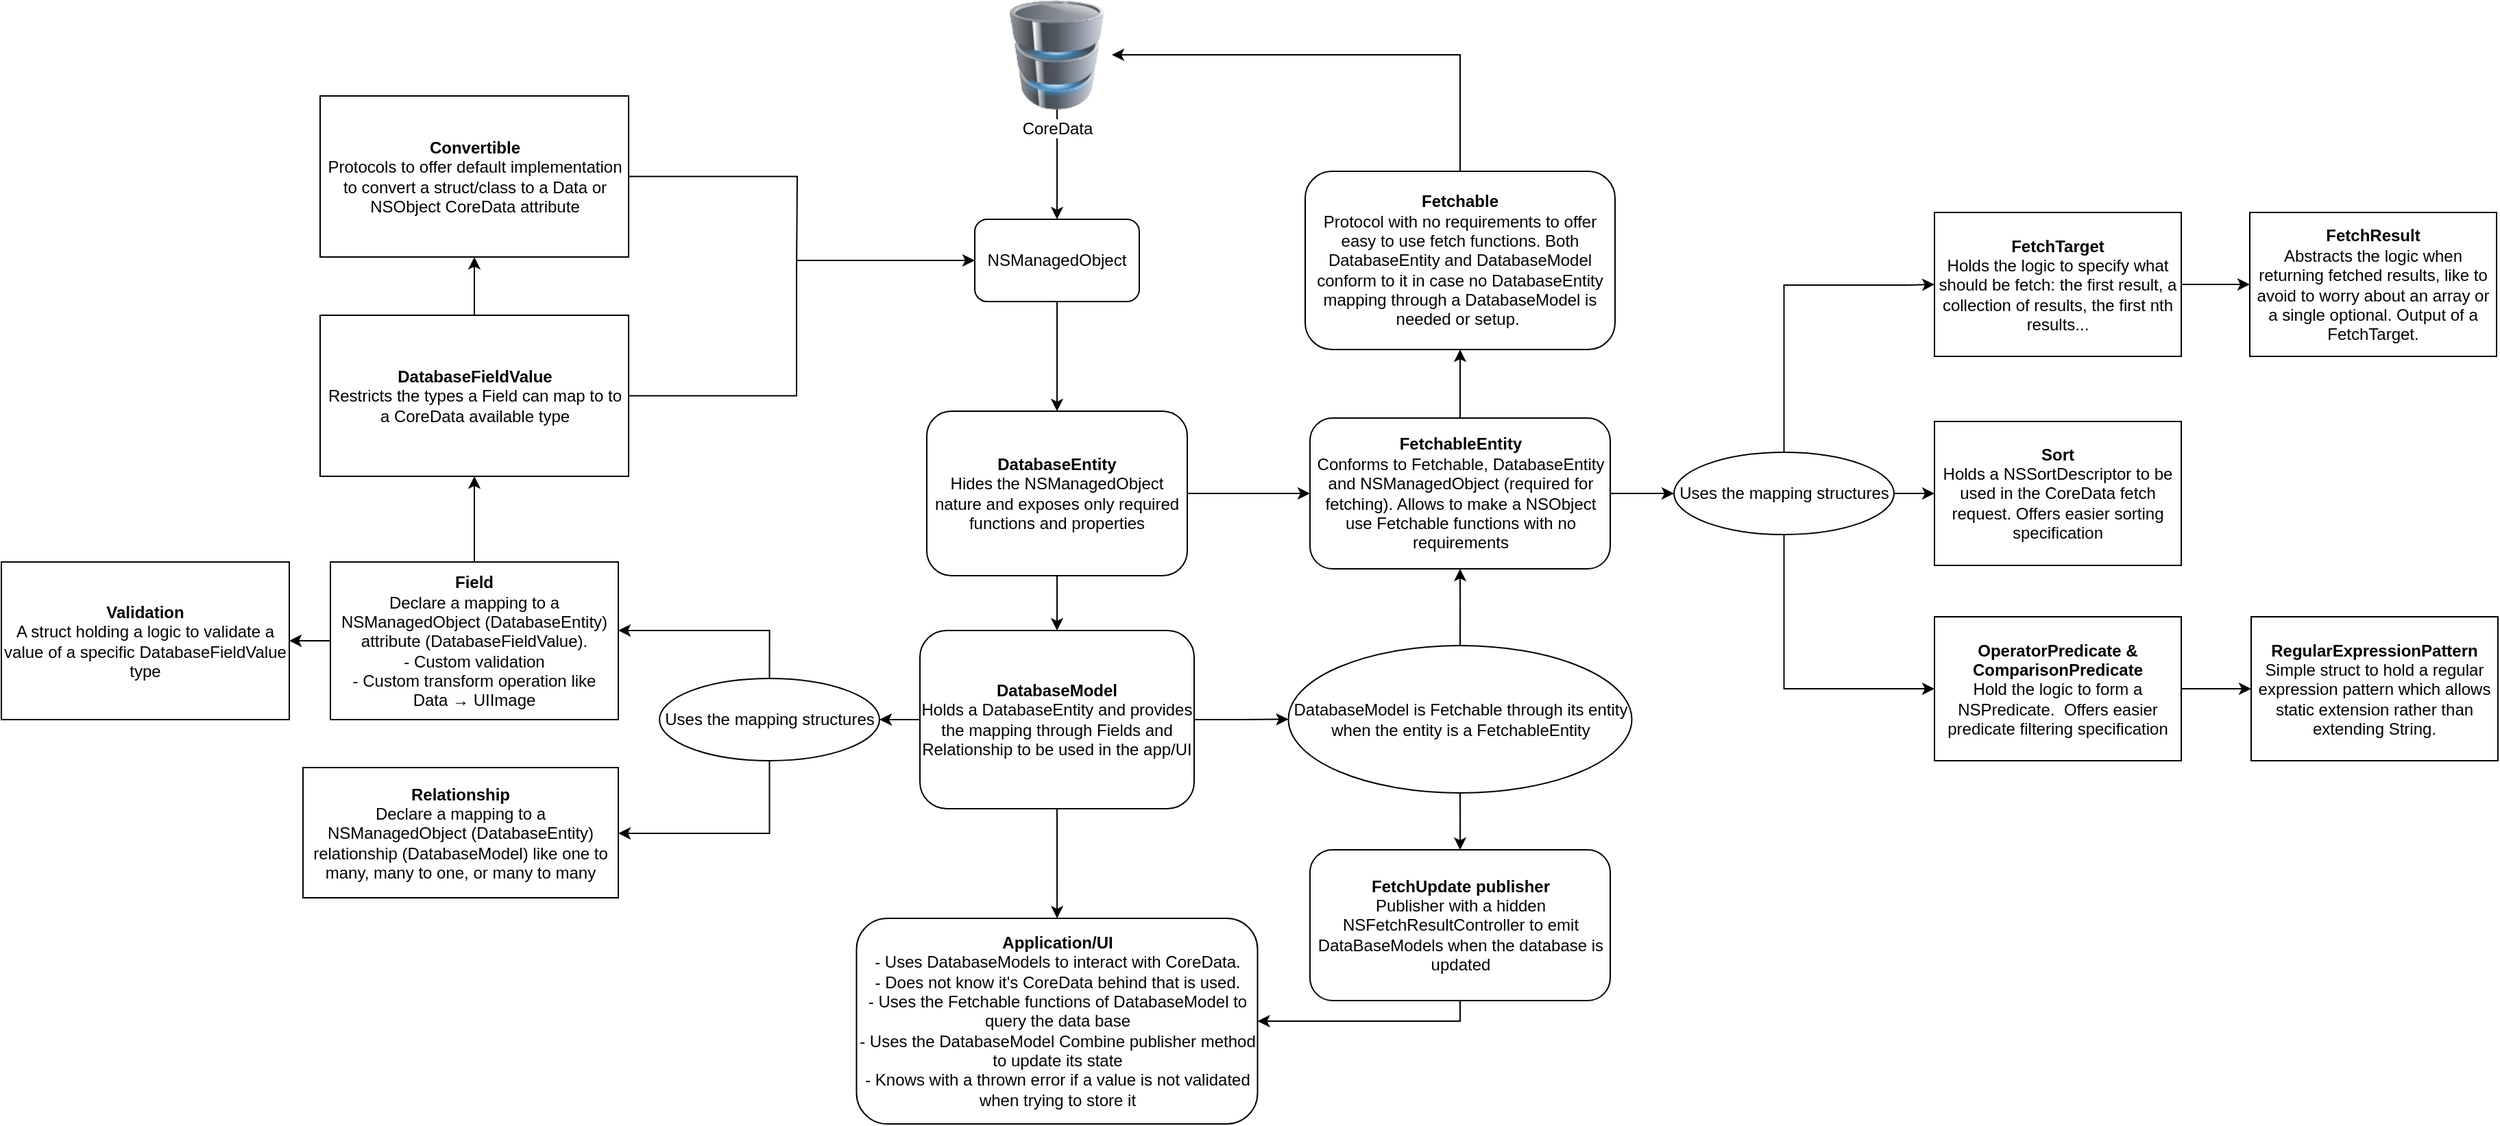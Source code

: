 <mxfile version="13.7.9" type="device"><diagram id="w-XJ28GW39ViOU8AllJJ" name="Page-1"><mxGraphModel dx="3524" dy="1360" grid="1" gridSize="10" guides="1" tooltips="1" connect="1" arrows="1" fold="1" page="1" pageScale="1" pageWidth="1169" pageHeight="827" math="0" shadow="0"><root><mxCell id="0"/><mxCell id="1" parent="0"/><mxCell id="Lr9nzpVP1phqNUEVFhLD-27" value="" style="edgeStyle=orthogonalEdgeStyle;rounded=0;orthogonalLoop=1;jettySize=auto;html=1;" edge="1" parent="1" source="Lr9nzpVP1phqNUEVFhLD-1" target="Lr9nzpVP1phqNUEVFhLD-2"><mxGeometry relative="1" as="geometry"/></mxCell><mxCell id="Lr9nzpVP1phqNUEVFhLD-1" value="CoreData" style="image;html=1;image=img/lib/clip_art/computers/Database_128x128.png" vertex="1" parent="1"><mxGeometry x="380" y="7" width="80" height="80" as="geometry"/></mxCell><mxCell id="Lr9nzpVP1phqNUEVFhLD-4" value="" style="edgeStyle=orthogonalEdgeStyle;rounded=0;orthogonalLoop=1;jettySize=auto;html=1;" edge="1" parent="1" source="Lr9nzpVP1phqNUEVFhLD-2" target="Lr9nzpVP1phqNUEVFhLD-3"><mxGeometry relative="1" as="geometry"/></mxCell><mxCell id="Lr9nzpVP1phqNUEVFhLD-2" value="NSManagedObject" style="rounded=1;whiteSpace=wrap;html=1;" vertex="1" parent="1"><mxGeometry x="360" y="167" width="120" height="60" as="geometry"/></mxCell><mxCell id="Lr9nzpVP1phqNUEVFhLD-7" value="" style="edgeStyle=orthogonalEdgeStyle;rounded=0;orthogonalLoop=1;jettySize=auto;html=1;" edge="1" parent="1" source="Lr9nzpVP1phqNUEVFhLD-3" target="Lr9nzpVP1phqNUEVFhLD-6"><mxGeometry relative="1" as="geometry"/></mxCell><mxCell id="Lr9nzpVP1phqNUEVFhLD-10" value="" style="edgeStyle=orthogonalEdgeStyle;rounded=0;orthogonalLoop=1;jettySize=auto;html=1;" edge="1" parent="1" source="Lr9nzpVP1phqNUEVFhLD-3" target="Lr9nzpVP1phqNUEVFhLD-9"><mxGeometry relative="1" as="geometry"/></mxCell><mxCell id="Lr9nzpVP1phqNUEVFhLD-3" value="&lt;font&gt;&lt;b style=&quot;font-size: 12px&quot;&gt;DatabaseEntity&lt;br&gt;&lt;/b&gt;Hides the NSManagedObject nature and exposes only required functions and properties&lt;br&gt;&lt;/font&gt;" style="whiteSpace=wrap;html=1;rounded=1;" vertex="1" parent="1"><mxGeometry x="325" y="307" width="190" height="120" as="geometry"/></mxCell><mxCell id="Lr9nzpVP1phqNUEVFhLD-13" value="" style="edgeStyle=orthogonalEdgeStyle;rounded=0;orthogonalLoop=1;jettySize=auto;html=1;" edge="1" parent="1" source="Lr9nzpVP1phqNUEVFhLD-6" target="Lr9nzpVP1phqNUEVFhLD-12"><mxGeometry relative="1" as="geometry"/></mxCell><mxCell id="Lr9nzpVP1phqNUEVFhLD-16" value="" style="edgeStyle=orthogonalEdgeStyle;rounded=0;orthogonalLoop=1;jettySize=auto;html=1;" edge="1" parent="1" source="Lr9nzpVP1phqNUEVFhLD-6" target="Lr9nzpVP1phqNUEVFhLD-15"><mxGeometry relative="1" as="geometry"/></mxCell><mxCell id="Lr9nzpVP1phqNUEVFhLD-26" value="" style="edgeStyle=orthogonalEdgeStyle;rounded=0;orthogonalLoop=1;jettySize=auto;html=1;" edge="1" parent="1" source="Lr9nzpVP1phqNUEVFhLD-6" target="Lr9nzpVP1phqNUEVFhLD-21"><mxGeometry relative="1" as="geometry"/></mxCell><mxCell id="Lr9nzpVP1phqNUEVFhLD-6" value="&lt;b&gt;DatabaseModel&lt;br&gt;&lt;/b&gt;Holds a DatabaseEntity and provides the mapping through Fields and Relationship to be used in the app/UI" style="whiteSpace=wrap;html=1;rounded=1;" vertex="1" parent="1"><mxGeometry x="320" y="467" width="200" height="130" as="geometry"/></mxCell><mxCell id="Lr9nzpVP1phqNUEVFhLD-28" style="edgeStyle=orthogonalEdgeStyle;rounded=0;orthogonalLoop=1;jettySize=auto;html=1;entryX=1;entryY=0.5;entryDx=0;entryDy=0;" edge="1" parent="1" source="Lr9nzpVP1phqNUEVFhLD-8" target="Lr9nzpVP1phqNUEVFhLD-1"><mxGeometry relative="1" as="geometry"><Array as="points"><mxPoint x="714" y="47"/></Array></mxGeometry></mxCell><mxCell id="Lr9nzpVP1phqNUEVFhLD-8" value="&lt;b&gt;Fetchable&lt;/b&gt;&lt;br&gt;Protocol with no requirements to offer easy to use fetch functions. Both DatabaseEntity and DatabaseModel conform to it in case no DatabaseEntity mapping through a DatabaseModel is needed or setup.&amp;nbsp;" style="rounded=1;whiteSpace=wrap;html=1;" vertex="1" parent="1"><mxGeometry x="601" y="132" width="226" height="130" as="geometry"/></mxCell><mxCell id="Lr9nzpVP1phqNUEVFhLD-11" value="" style="edgeStyle=orthogonalEdgeStyle;rounded=0;orthogonalLoop=1;jettySize=auto;html=1;" edge="1" parent="1" source="Lr9nzpVP1phqNUEVFhLD-9" target="Lr9nzpVP1phqNUEVFhLD-8"><mxGeometry relative="1" as="geometry"/></mxCell><mxCell id="Lr9nzpVP1phqNUEVFhLD-38" value="" style="edgeStyle=orthogonalEdgeStyle;rounded=0;orthogonalLoop=1;jettySize=auto;html=1;" edge="1" parent="1" source="Lr9nzpVP1phqNUEVFhLD-9" target="Lr9nzpVP1phqNUEVFhLD-37"><mxGeometry relative="1" as="geometry"/></mxCell><mxCell id="Lr9nzpVP1phqNUEVFhLD-9" value="&lt;b&gt;FetchableEntity&lt;/b&gt;&lt;br&gt;Conforms to Fetchable, DatabaseEntity and NSManagedObject (required for fetching). Allows to make a NSObject use Fetchable functions with no requirements" style="rounded=1;whiteSpace=wrap;html=1;" vertex="1" parent="1"><mxGeometry x="604.5" y="312" width="219" height="110" as="geometry"/></mxCell><mxCell id="Lr9nzpVP1phqNUEVFhLD-12" value="&lt;b&gt;Application/UI&lt;/b&gt;&lt;br&gt;- Uses DatabaseModels to interact with CoreData. &lt;br&gt;- Does not know it's CoreData behind that is used.&lt;br&gt;- Uses the Fetchable functions of DatabaseModel to query the data base&lt;br&gt;- Uses the DatabaseModel Combine publisher method to update its state&lt;br&gt;- Knows with a thrown error if a value is not validated when trying to store it" style="rounded=1;whiteSpace=wrap;html=1;" vertex="1" parent="1"><mxGeometry x="273.75" y="677" width="292.5" height="150" as="geometry"/></mxCell><mxCell id="Lr9nzpVP1phqNUEVFhLD-17" value="" style="edgeStyle=orthogonalEdgeStyle;rounded=0;orthogonalLoop=1;jettySize=auto;html=1;" edge="1" parent="1" source="Lr9nzpVP1phqNUEVFhLD-15" target="Lr9nzpVP1phqNUEVFhLD-9"><mxGeometry relative="1" as="geometry"/></mxCell><mxCell id="Lr9nzpVP1phqNUEVFhLD-54" value="" style="edgeStyle=orthogonalEdgeStyle;rounded=0;orthogonalLoop=1;jettySize=auto;html=1;endArrow=classic;endFill=1;" edge="1" parent="1" source="Lr9nzpVP1phqNUEVFhLD-15" target="Lr9nzpVP1phqNUEVFhLD-53"><mxGeometry relative="1" as="geometry"/></mxCell><mxCell id="Lr9nzpVP1phqNUEVFhLD-15" value="DatabaseModel is Fetchable through its entity when the entity is a FetchableEntity" style="ellipse;whiteSpace=wrap;html=1;" vertex="1" parent="1"><mxGeometry x="588.75" y="478" width="250.5" height="107.5" as="geometry"/></mxCell><mxCell id="Lr9nzpVP1phqNUEVFhLD-43" value="" style="edgeStyle=orthogonalEdgeStyle;rounded=0;orthogonalLoop=1;jettySize=auto;html=1;" edge="1" parent="1" source="Lr9nzpVP1phqNUEVFhLD-19" target="Lr9nzpVP1phqNUEVFhLD-42"><mxGeometry relative="1" as="geometry"/></mxCell><mxCell id="Lr9nzpVP1phqNUEVFhLD-45" value="" style="edgeStyle=orthogonalEdgeStyle;rounded=0;orthogonalLoop=1;jettySize=auto;html=1;" edge="1" parent="1" source="Lr9nzpVP1phqNUEVFhLD-19" target="Lr9nzpVP1phqNUEVFhLD-44"><mxGeometry relative="1" as="geometry"/></mxCell><mxCell id="Lr9nzpVP1phqNUEVFhLD-19" value="&lt;b&gt;Field&lt;/b&gt;&lt;br&gt;Declare a mapping to a NSManagedObject (DatabaseEntity) attribute (DatabaseFieldValue).&lt;br&gt;- Custom validation&lt;br&gt;- Custom transform operation like Data&amp;nbsp;→ UIImage" style="rounded=0;whiteSpace=wrap;html=1;" vertex="1" parent="1"><mxGeometry x="-110" y="417" width="210" height="115" as="geometry"/></mxCell><mxCell id="Lr9nzpVP1phqNUEVFhLD-20" value="&lt;b&gt;Relationship&lt;/b&gt;&lt;br&gt;Declare a mapping to a NSManagedObject (DatabaseEntity) relationship (DatabaseModel) like one to many, many to one, or many to many" style="rounded=0;whiteSpace=wrap;html=1;" vertex="1" parent="1"><mxGeometry x="-130" y="567" width="230" height="95" as="geometry"/></mxCell><mxCell id="Lr9nzpVP1phqNUEVFhLD-23" value="" style="edgeStyle=orthogonalEdgeStyle;rounded=0;orthogonalLoop=1;jettySize=auto;html=1;" edge="1" parent="1" source="Lr9nzpVP1phqNUEVFhLD-21" target="Lr9nzpVP1phqNUEVFhLD-20"><mxGeometry relative="1" as="geometry"><Array as="points"><mxPoint x="210" y="615"/></Array></mxGeometry></mxCell><mxCell id="Lr9nzpVP1phqNUEVFhLD-21" value="Uses the mapping structures" style="ellipse;whiteSpace=wrap;html=1;" vertex="1" parent="1"><mxGeometry x="130" y="502" width="160.5" height="60" as="geometry"/></mxCell><mxCell id="Lr9nzpVP1phqNUEVFhLD-24" value="" style="edgeStyle=orthogonalEdgeStyle;rounded=0;orthogonalLoop=1;jettySize=auto;html=1;exitX=0.5;exitY=0;exitDx=0;exitDy=0;" edge="1" parent="1" source="Lr9nzpVP1phqNUEVFhLD-21"><mxGeometry relative="1" as="geometry"><mxPoint x="210" y="497" as="sourcePoint"/><mxPoint x="100" y="467" as="targetPoint"/><Array as="points"><mxPoint x="210" y="467"/></Array></mxGeometry></mxCell><mxCell id="Lr9nzpVP1phqNUEVFhLD-32" value="" style="edgeStyle=orthogonalEdgeStyle;rounded=0;orthogonalLoop=1;jettySize=auto;html=1;" edge="1" parent="1" source="Lr9nzpVP1phqNUEVFhLD-29" target="Lr9nzpVP1phqNUEVFhLD-31"><mxGeometry relative="1" as="geometry"/></mxCell><mxCell id="Lr9nzpVP1phqNUEVFhLD-29" value="&lt;b&gt;FetchTarget&lt;/b&gt;&lt;br&gt;Holds the logic to specify what should be fetch: the first result, a collection of results, the first nth results..." style="rounded=0;whiteSpace=wrap;html=1;" vertex="1" parent="1"><mxGeometry x="1060" y="162" width="180" height="105" as="geometry"/></mxCell><mxCell id="Lr9nzpVP1phqNUEVFhLD-31" value="&lt;b&gt;FetchResult&lt;/b&gt;&lt;br&gt;Abstracts the logic when returning fetched results, like to avoid to worry about an array or a single optional. Output of a FetchTarget." style="rounded=0;whiteSpace=wrap;html=1;" vertex="1" parent="1"><mxGeometry x="1290" y="162" width="180" height="105" as="geometry"/></mxCell><mxCell id="Lr9nzpVP1phqNUEVFhLD-33" value="&lt;b&gt;Sort&lt;/b&gt;&lt;br&gt;Holds a NSSortDescriptor to be used in the CoreData fetch request. Offers easier sorting specification" style="rounded=0;whiteSpace=wrap;html=1;" vertex="1" parent="1"><mxGeometry x="1060" y="314.5" width="180" height="105" as="geometry"/></mxCell><mxCell id="Lr9nzpVP1phqNUEVFhLD-36" value="" style="edgeStyle=orthogonalEdgeStyle;rounded=0;orthogonalLoop=1;jettySize=auto;html=1;" edge="1" parent="1" source="Lr9nzpVP1phqNUEVFhLD-34" target="Lr9nzpVP1phqNUEVFhLD-35"><mxGeometry relative="1" as="geometry"/></mxCell><mxCell id="Lr9nzpVP1phqNUEVFhLD-34" value="&lt;b&gt;OperatorPredicate &amp;amp; ComparisonPredicate&lt;/b&gt;&lt;br&gt;Hold the logic to form a NSPredicate.&amp;nbsp;&amp;nbsp;Offers easier predicate filtering specification" style="rounded=0;whiteSpace=wrap;html=1;" vertex="1" parent="1"><mxGeometry x="1060" y="457" width="180" height="105" as="geometry"/></mxCell><mxCell id="Lr9nzpVP1phqNUEVFhLD-35" value="&lt;b&gt;RegularExpressionPattern&lt;/b&gt;&lt;br&gt;Simple struct to hold a regular expression pattern which allows static extension rather than extending String." style="rounded=0;whiteSpace=wrap;html=1;" vertex="1" parent="1"><mxGeometry x="1291" y="457" width="180" height="105" as="geometry"/></mxCell><mxCell id="Lr9nzpVP1phqNUEVFhLD-39" style="edgeStyle=orthogonalEdgeStyle;rounded=0;orthogonalLoop=1;jettySize=auto;html=1;entryX=0;entryY=0.5;entryDx=0;entryDy=0;" edge="1" parent="1" source="Lr9nzpVP1phqNUEVFhLD-37" target="Lr9nzpVP1phqNUEVFhLD-29"><mxGeometry relative="1" as="geometry"><Array as="points"><mxPoint x="950" y="215"/><mxPoint x="1040" y="215"/></Array></mxGeometry></mxCell><mxCell id="Lr9nzpVP1phqNUEVFhLD-40" value="" style="edgeStyle=orthogonalEdgeStyle;rounded=0;orthogonalLoop=1;jettySize=auto;html=1;" edge="1" parent="1" source="Lr9nzpVP1phqNUEVFhLD-37" target="Lr9nzpVP1phqNUEVFhLD-33"><mxGeometry relative="1" as="geometry"/></mxCell><mxCell id="Lr9nzpVP1phqNUEVFhLD-41" style="edgeStyle=orthogonalEdgeStyle;rounded=0;orthogonalLoop=1;jettySize=auto;html=1;entryX=0;entryY=0.5;entryDx=0;entryDy=0;" edge="1" parent="1" source="Lr9nzpVP1phqNUEVFhLD-37" target="Lr9nzpVP1phqNUEVFhLD-34"><mxGeometry relative="1" as="geometry"><Array as="points"><mxPoint x="950" y="510"/></Array></mxGeometry></mxCell><mxCell id="Lr9nzpVP1phqNUEVFhLD-37" value="Uses the mapping structures" style="ellipse;whiteSpace=wrap;html=1;" vertex="1" parent="1"><mxGeometry x="870" y="337" width="160.5" height="60" as="geometry"/></mxCell><mxCell id="Lr9nzpVP1phqNUEVFhLD-42" value="&lt;b&gt;Validation&lt;/b&gt;&lt;br&gt;A struct holding a logic to validate a value of a specific DatabaseFieldValue type" style="rounded=0;whiteSpace=wrap;html=1;" vertex="1" parent="1"><mxGeometry x="-350" y="417" width="210" height="115" as="geometry"/></mxCell><mxCell id="Lr9nzpVP1phqNUEVFhLD-47" value="" style="edgeStyle=orthogonalEdgeStyle;rounded=0;orthogonalLoop=1;jettySize=auto;html=1;" edge="1" parent="1" source="Lr9nzpVP1phqNUEVFhLD-44" target="Lr9nzpVP1phqNUEVFhLD-46"><mxGeometry relative="1" as="geometry"/></mxCell><mxCell id="Lr9nzpVP1phqNUEVFhLD-48" style="edgeStyle=orthogonalEdgeStyle;rounded=0;orthogonalLoop=1;jettySize=auto;html=1;entryX=0;entryY=0.5;entryDx=0;entryDy=0;" edge="1" parent="1" source="Lr9nzpVP1phqNUEVFhLD-44" target="Lr9nzpVP1phqNUEVFhLD-2"><mxGeometry relative="1" as="geometry"><mxPoint x="340" y="197" as="targetPoint"/><Array as="points"><mxPoint x="230" y="296"/><mxPoint x="230" y="197"/></Array></mxGeometry></mxCell><mxCell id="Lr9nzpVP1phqNUEVFhLD-44" value="&lt;b&gt;DatabaseFieldValue&lt;/b&gt;&lt;br&gt;Restricts the types a Field can map to to a CoreData available type" style="whiteSpace=wrap;html=1;rounded=0;" vertex="1" parent="1"><mxGeometry x="-117.5" y="237" width="225" height="117.5" as="geometry"/></mxCell><mxCell id="Lr9nzpVP1phqNUEVFhLD-52" style="edgeStyle=orthogonalEdgeStyle;rounded=0;orthogonalLoop=1;jettySize=auto;html=1;endArrow=none;endFill=0;" edge="1" parent="1" source="Lr9nzpVP1phqNUEVFhLD-46"><mxGeometry relative="1" as="geometry"><mxPoint x="230" y="207" as="targetPoint"/></mxGeometry></mxCell><mxCell id="Lr9nzpVP1phqNUEVFhLD-46" value="&lt;b&gt;Convertible&lt;/b&gt;&lt;br&gt;Protocols to offer default implementation to convert a struct/class to a Data or NSObject CoreData attribute" style="whiteSpace=wrap;html=1;rounded=0;" vertex="1" parent="1"><mxGeometry x="-117.5" y="77" width="225" height="117.5" as="geometry"/></mxCell><mxCell id="Lr9nzpVP1phqNUEVFhLD-55" style="edgeStyle=orthogonalEdgeStyle;rounded=0;orthogonalLoop=1;jettySize=auto;html=1;endArrow=classic;endFill=1;" edge="1" parent="1" source="Lr9nzpVP1phqNUEVFhLD-53" target="Lr9nzpVP1phqNUEVFhLD-12"><mxGeometry relative="1" as="geometry"><Array as="points"><mxPoint x="714" y="752"/></Array></mxGeometry></mxCell><mxCell id="Lr9nzpVP1phqNUEVFhLD-53" value="&lt;b&gt;FetchUpdate publisher&lt;/b&gt;&lt;br&gt;Publisher with a hidden NSFetchResultController to emit DataBaseModels when the database is updated" style="rounded=1;whiteSpace=wrap;html=1;" vertex="1" parent="1"><mxGeometry x="604.5" y="627" width="219" height="110" as="geometry"/></mxCell></root></mxGraphModel></diagram></mxfile>